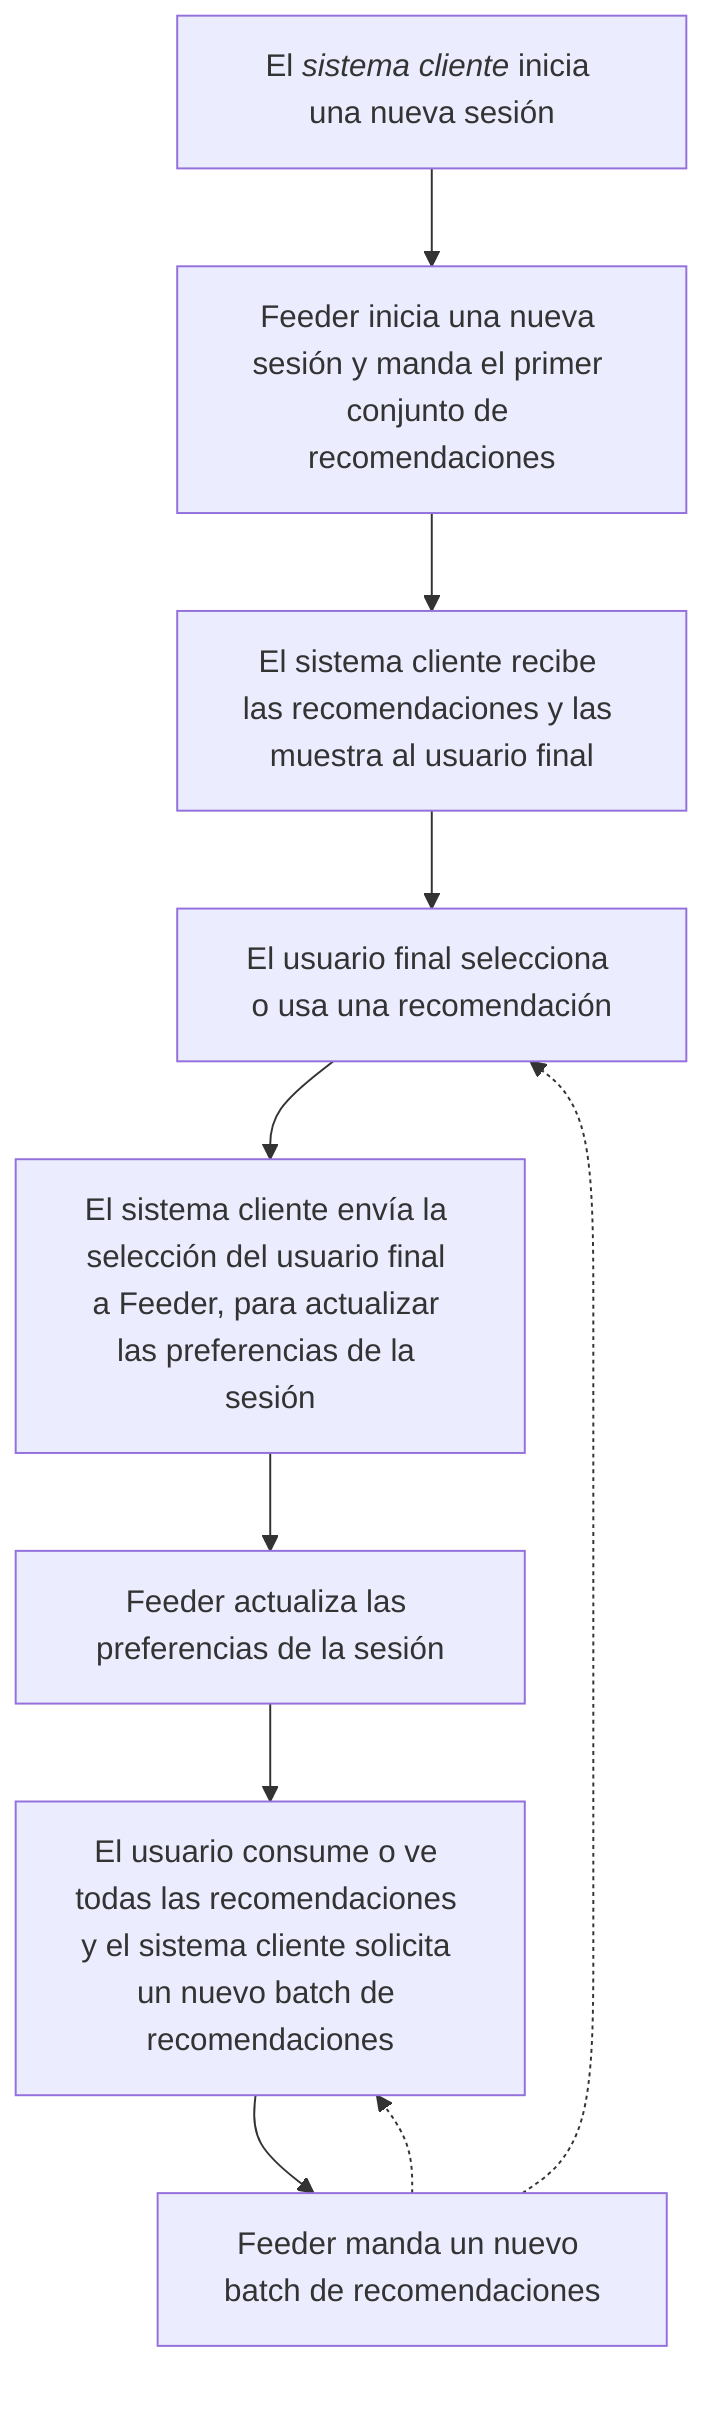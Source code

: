 flowchart TD;

1["`El *sistema cliente* inicia una nueva sesión`"] --> 2[Feeder inicia una nueva sesión y manda el primer conjunto de recomendaciones]
2 --> 3[El sistema cliente recibe las recomendaciones y las muestra al usuario final]
3 --> 4[El usuario final selecciona o usa una recomendación]
4 --> 5[El sistema cliente envía la selección del usuario final a Feeder, para actualizar las preferencias de la sesión]
5 --> 6[Feeder actualiza las preferencias de la sesión]
6 --> 7[El usuario consume o ve todas las recomendaciones y el sistema cliente solicita un nuevo batch de recomendaciones]
7 --> 8[Feeder manda un nuevo batch de recomendaciones]
8 -.-> 7
8 -.-> 4